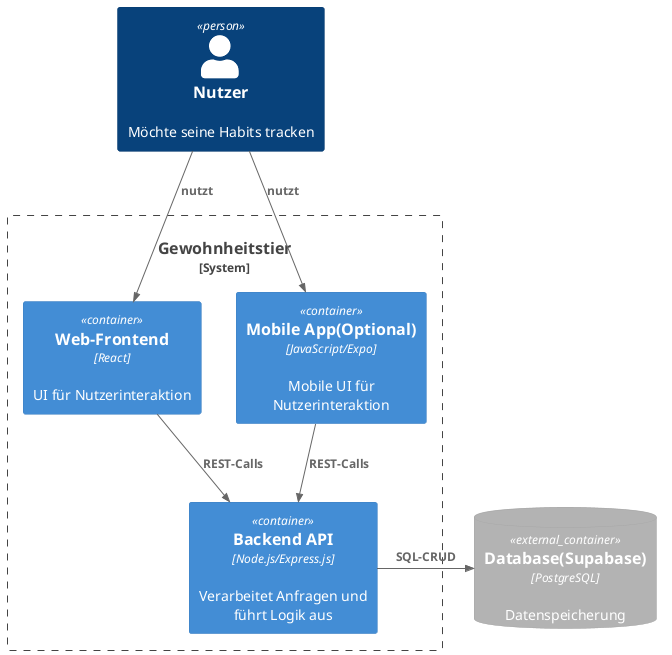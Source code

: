 @startuml
!include <c4/C4_Context.puml>
!include <C4/C4>  
!include <C4/C4_Container> 

Person(user, "Nutzer", "Möchte seine Habits tracken")
System_Boundary(gewohnheitstier, "Gewohnheitstier") {
  Container(webApp, "Web-Frontend", "React", "UI für Nutzerinteraktion")
  Container(api,    "Backend API", "Node.js/Express.js", "Verarbeitet Anfragen und führt Logik aus")
  
  Container(mobileApp, "Mobile App(Optional)", "JavaScript/Expo", "Mobile UI für Nutzerinteraktion")
}

ContainerDb_Ext(db,    "Database(Supabase)",  "PostgreSQL", "Datenspeicherung")

Rel(user, webApp, "nutzt")
Rel(user, mobileApp, "nutzt")
Rel(webApp,    api,    "REST-Calls")
Rel(mobileApp, api, "REST-Calls")
Rel_R(api,       db,     "SQL-CRUD")

@enduml